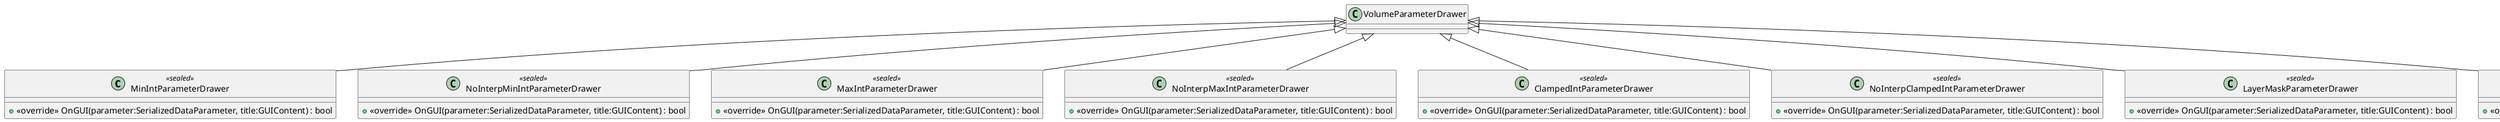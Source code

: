 @startuml
class MinIntParameterDrawer <<sealed>> {
    + <<override>> OnGUI(parameter:SerializedDataParameter, title:GUIContent) : bool
}
class NoInterpMinIntParameterDrawer <<sealed>> {
    + <<override>> OnGUI(parameter:SerializedDataParameter, title:GUIContent) : bool
}
class MaxIntParameterDrawer <<sealed>> {
    + <<override>> OnGUI(parameter:SerializedDataParameter, title:GUIContent) : bool
}
class NoInterpMaxIntParameterDrawer <<sealed>> {
    + <<override>> OnGUI(parameter:SerializedDataParameter, title:GUIContent) : bool
}
class ClampedIntParameterDrawer <<sealed>> {
    + <<override>> OnGUI(parameter:SerializedDataParameter, title:GUIContent) : bool
}
class NoInterpClampedIntParameterDrawer <<sealed>> {
    + <<override>> OnGUI(parameter:SerializedDataParameter, title:GUIContent) : bool
}
class LayerMaskParameterDrawer <<sealed>> {
    + <<override>> OnGUI(parameter:SerializedDataParameter, title:GUIContent) : bool
}
class RenderingLayerMaskParameterDrawer <<sealed>> {
    + <<override>> OnGUI(parameter:SerializedDataParameter, title:GUIContent) : bool
}
VolumeParameterDrawer <|-- MinIntParameterDrawer
VolumeParameterDrawer <|-- NoInterpMinIntParameterDrawer
VolumeParameterDrawer <|-- MaxIntParameterDrawer
VolumeParameterDrawer <|-- NoInterpMaxIntParameterDrawer
VolumeParameterDrawer <|-- ClampedIntParameterDrawer
VolumeParameterDrawer <|-- NoInterpClampedIntParameterDrawer
VolumeParameterDrawer <|-- LayerMaskParameterDrawer
VolumeParameterDrawer <|-- RenderingLayerMaskParameterDrawer
@enduml
